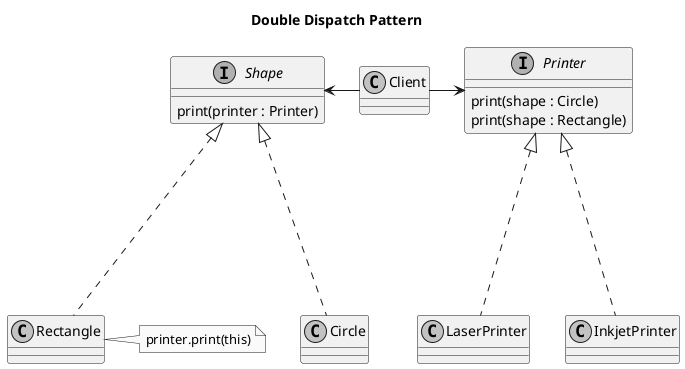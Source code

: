 @startuml

skinparam monochrome true

title Double Dispatch Pattern

class Client

Client -left--> Shape
Client -right--> Printer

interface Shape {
  print(printer : Printer)
}

class Circle
class Rectangle
note right: printer.print(this)

interface Printer {
  print(shape : Circle)
  print(shape : Rectangle)
}

class LaserPrinter
class InkjetPrinter

Shape <|..-down- Circle
Shape <|..-down- Rectangle

Printer <|..-down- LaserPrinter
Printer <|..-down- InkjetPrinter

@enduml

